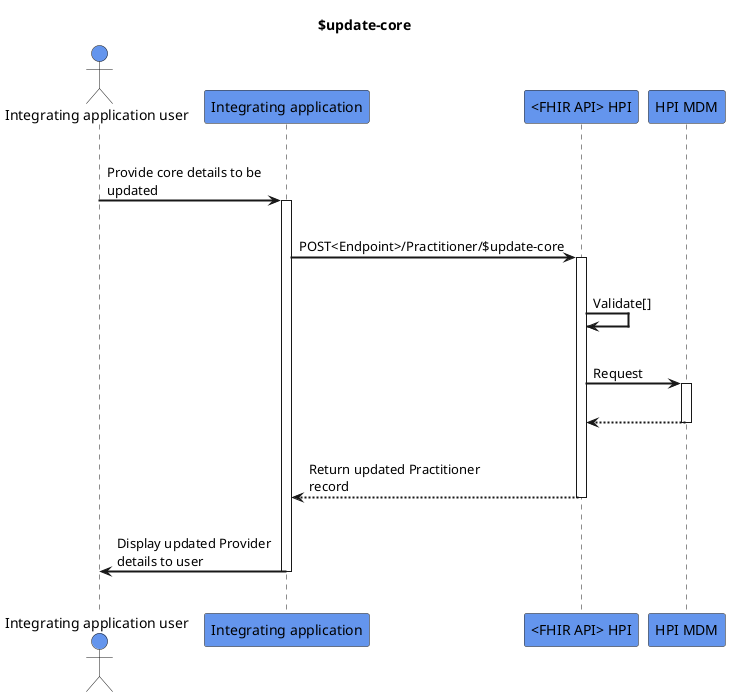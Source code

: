 @startuml
skinparam sequenceArrowThickness 2
skinparam roundcorner 5
skinparam maxmessagesize 180
skinparam sequenceParticipant bold
title $update-core
actor "Integrating application user" as User #CornflowerBlue
participant "Integrating application" as A #CornflowerBlue
participant "<FHIR API> HPI" as B #CornflowerBlue
participant "HPI MDM" as C #CornflowerBlue
|||
User -> A: Provide core details to be updated
activate A
|||
A -> B: POST<Endpoint>/Practitioner/$update-core
activate B
|||
B -> B: Validate[]
|||
B -> C: Request
activate C
|||

C -[dashed]-> B
deactivate C
|||
B -[dashed]-> A: Return updated Practitioner record
deactivate B
|||
A -> User: Display updated Provider details to user
deactivate A
|||
@enduml
